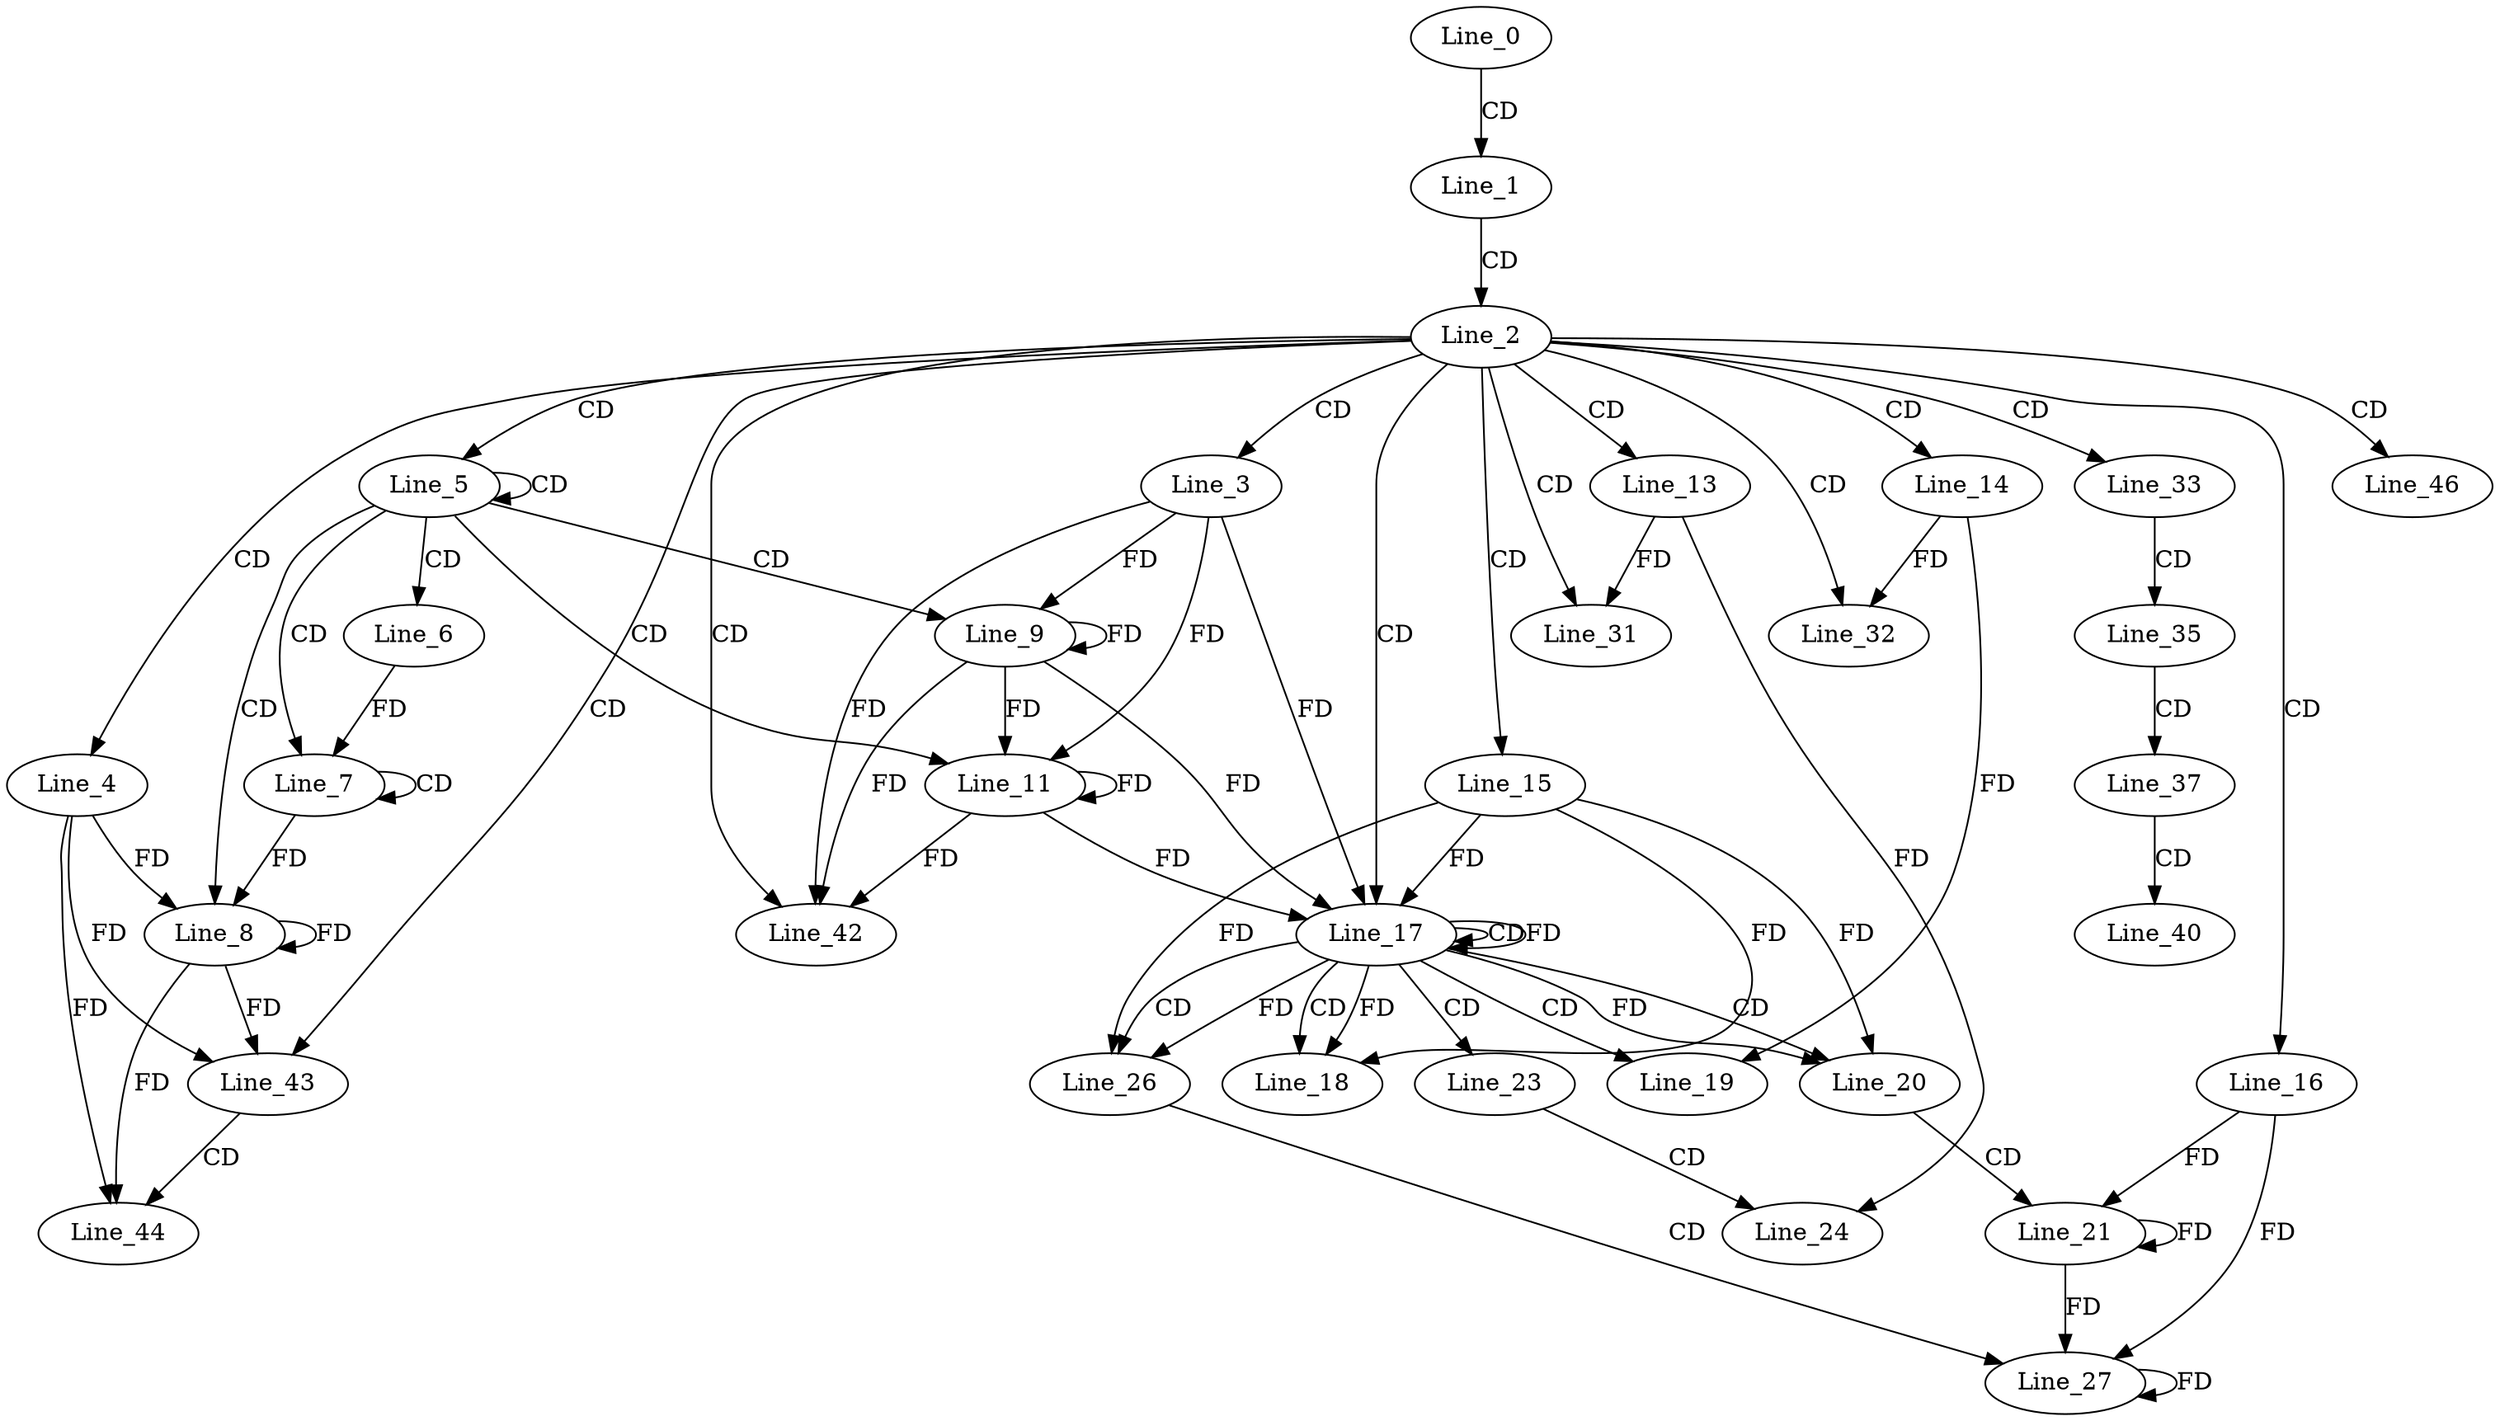 digraph G {
  Line_0;
  Line_1;
  Line_2;
  Line_3;
  Line_4;
  Line_5;
  Line_5;
  Line_6;
  Line_7;
  Line_7;
  Line_8;
  Line_8;
  Line_9;
  Line_11;
  Line_13;
  Line_14;
  Line_15;
  Line_16;
  Line_17;
  Line_17;
  Line_17;
  Line_18;
  Line_19;
  Line_20;
  Line_20;
  Line_21;
  Line_23;
  Line_24;
  Line_26;
  Line_26;
  Line_26;
  Line_26;
  Line_27;
  Line_31;
  Line_32;
  Line_33;
  Line_35;
  Line_37;
  Line_40;
  Line_42;
  Line_43;
  Line_44;
  Line_46;
  Line_0 -> Line_1 [ label="CD" ];
  Line_1 -> Line_2 [ label="CD" ];
  Line_2 -> Line_3 [ label="CD" ];
  Line_2 -> Line_4 [ label="CD" ];
  Line_2 -> Line_5 [ label="CD" ];
  Line_5 -> Line_5 [ label="CD" ];
  Line_5 -> Line_6 [ label="CD" ];
  Line_5 -> Line_7 [ label="CD" ];
  Line_7 -> Line_7 [ label="CD" ];
  Line_6 -> Line_7 [ label="FD" ];
  Line_5 -> Line_8 [ label="CD" ];
  Line_4 -> Line_8 [ label="FD" ];
  Line_8 -> Line_8 [ label="FD" ];
  Line_7 -> Line_8 [ label="FD" ];
  Line_5 -> Line_9 [ label="CD" ];
  Line_3 -> Line_9 [ label="FD" ];
  Line_9 -> Line_9 [ label="FD" ];
  Line_5 -> Line_11 [ label="CD" ];
  Line_3 -> Line_11 [ label="FD" ];
  Line_9 -> Line_11 [ label="FD" ];
  Line_11 -> Line_11 [ label="FD" ];
  Line_2 -> Line_13 [ label="CD" ];
  Line_2 -> Line_14 [ label="CD" ];
  Line_2 -> Line_15 [ label="CD" ];
  Line_2 -> Line_16 [ label="CD" ];
  Line_2 -> Line_17 [ label="CD" ];
  Line_17 -> Line_17 [ label="CD" ];
  Line_17 -> Line_17 [ label="FD" ];
  Line_15 -> Line_17 [ label="FD" ];
  Line_3 -> Line_17 [ label="FD" ];
  Line_9 -> Line_17 [ label="FD" ];
  Line_11 -> Line_17 [ label="FD" ];
  Line_17 -> Line_18 [ label="CD" ];
  Line_17 -> Line_18 [ label="FD" ];
  Line_15 -> Line_18 [ label="FD" ];
  Line_17 -> Line_19 [ label="CD" ];
  Line_14 -> Line_19 [ label="FD" ];
  Line_17 -> Line_20 [ label="CD" ];
  Line_17 -> Line_20 [ label="FD" ];
  Line_15 -> Line_20 [ label="FD" ];
  Line_20 -> Line_21 [ label="CD" ];
  Line_21 -> Line_21 [ label="FD" ];
  Line_16 -> Line_21 [ label="FD" ];
  Line_17 -> Line_23 [ label="CD" ];
  Line_23 -> Line_24 [ label="CD" ];
  Line_13 -> Line_24 [ label="FD" ];
  Line_17 -> Line_26 [ label="CD" ];
  Line_17 -> Line_26 [ label="FD" ];
  Line_15 -> Line_26 [ label="FD" ];
  Line_26 -> Line_27 [ label="CD" ];
  Line_21 -> Line_27 [ label="FD" ];
  Line_27 -> Line_27 [ label="FD" ];
  Line_16 -> Line_27 [ label="FD" ];
  Line_2 -> Line_31 [ label="CD" ];
  Line_13 -> Line_31 [ label="FD" ];
  Line_2 -> Line_32 [ label="CD" ];
  Line_14 -> Line_32 [ label="FD" ];
  Line_2 -> Line_33 [ label="CD" ];
  Line_33 -> Line_35 [ label="CD" ];
  Line_35 -> Line_37 [ label="CD" ];
  Line_37 -> Line_40 [ label="CD" ];
  Line_2 -> Line_42 [ label="CD" ];
  Line_3 -> Line_42 [ label="FD" ];
  Line_9 -> Line_42 [ label="FD" ];
  Line_11 -> Line_42 [ label="FD" ];
  Line_2 -> Line_43 [ label="CD" ];
  Line_4 -> Line_43 [ label="FD" ];
  Line_8 -> Line_43 [ label="FD" ];
  Line_43 -> Line_44 [ label="CD" ];
  Line_4 -> Line_44 [ label="FD" ];
  Line_8 -> Line_44 [ label="FD" ];
  Line_2 -> Line_46 [ label="CD" ];
}
